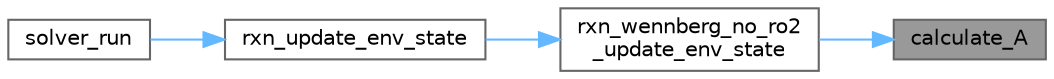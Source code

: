 digraph "calculate_A"
{
 // LATEX_PDF_SIZE
  bgcolor="transparent";
  edge [fontname=Helvetica,fontsize=10,labelfontname=Helvetica,labelfontsize=10];
  node [fontname=Helvetica,fontsize=10,shape=box,height=0.2,width=0.4];
  rankdir="RL";
  Node1 [label="calculate_A",height=0.2,width=0.4,color="gray40", fillcolor="grey60", style="filled", fontcolor="black",tooltip="Calculates the Troe-like parameter A(T, [M], n)"];
  Node1 -> Node2 [dir="back",color="steelblue1",style="solid"];
  Node2 [label="rxn_wennberg_no_ro2\l_update_env_state",height=0.2,width=0.4,color="grey40", fillcolor="white", style="filled",URL="$rxn__wennberg__no__ro2_8c.html#a8d2b2b0c571f1601ab1458bec2df79a0",tooltip="Update reaction data for new environmental conditions."];
  Node2 -> Node3 [dir="back",color="steelblue1",style="solid"];
  Node3 [label="rxn_update_env_state",height=0.2,width=0.4,color="grey40", fillcolor="white", style="filled",URL="$rxn__solver_8c.html#ab3d4bbab05647b5931a81ead002a5805",tooltip="Update reaction data for new environmental state."];
  Node3 -> Node4 [dir="back",color="steelblue1",style="solid"];
  Node4 [label="solver_run",height=0.2,width=0.4,color="grey40", fillcolor="white", style="filled",URL="$camp__solver_8c.html#afc5ec8680b419e7ab49530d53a76cee4",tooltip="Solve for a given timestep."];
}
